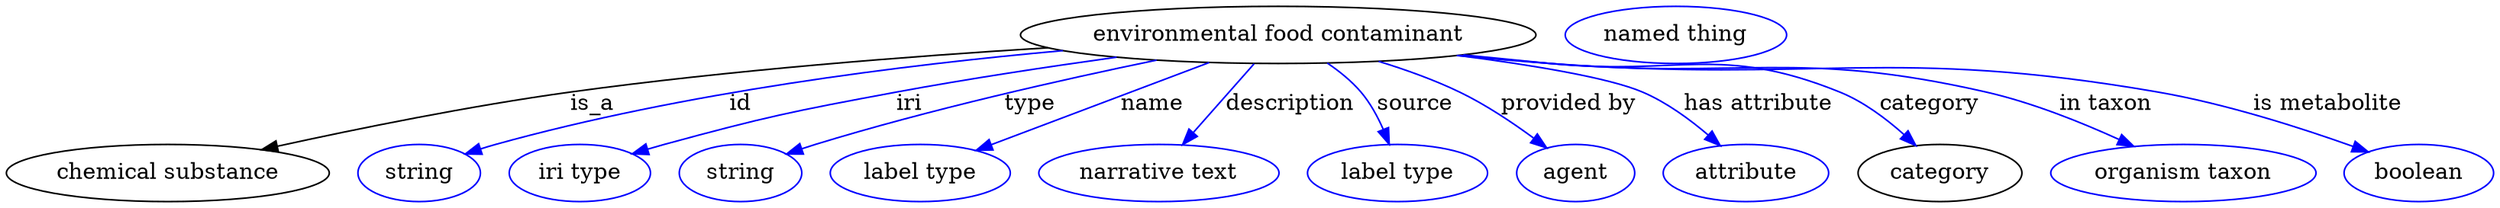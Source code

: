 digraph {
	graph [bb="0,0,1562.2,123"];
	node [label="\N"];
	"environmental food contaminant"	[height=0.5,
		label="environmental food contaminant",
		pos="799.39,105",
		width=4.4954];
	"chemical substance"	[height=0.5,
		pos="101.39,18",
		width=2.8164];
	"environmental food contaminant" -> "chemical substance"	[label=is_a,
		lp="368.39,61.5",
		pos="e,160.36,32.681 654.64,96.895 567.39,91.55 454.19,82.739 354.39,69 291.6,60.356 220.89,45.983 170.22,34.86"];
	id	[color=blue,
		height=0.5,
		label=string,
		pos="259.39,18",
		width=1.0652];
	"environmental food contaminant" -> id	[color=blue,
		label=id,
		lp="461.39,61.5",
		pos="e,288.37,29.996 664.31,95.08 564.34,86.141 425.59,68.796 307.39,36 304.28,35.137 301.08,34.175 297.88,33.159",
		style=solid];
	iri	[color=blue,
		height=0.5,
		label="iri type",
		pos="360.39,18",
		width=1.2277];
	"environmental food contaminant" -> iri	[color=blue,
		label=iri,
		lp="567.39,61.5",
		pos="e,393.68,29.946 697.5,90.952 654.72,85.004 604.51,77.411 559.39,69 494.42,56.888 478.19,53.271 414.39,36 410.81,35.031 407.12,33.979 \
403.41,32.889",
		style=solid];
	type	[color=blue,
		height=0.5,
		label=string,
		pos="461.39,18",
		width=1.0652];
	"environmental food contaminant" -> type	[color=blue,
		label=type,
		lp="643.39,61.5",
		pos="e,490.32,29.97 722.96,89.121 663.82,76.894 580.18,58.037 508.39,36 505.63,35.153 502.79,34.238 499.95,33.289",
		style=solid];
	name	[color=blue,
		height=0.5,
		label="label type",
		pos="574.39,18",
		width=1.5707];
	"environmental food contaminant" -> name	[color=blue,
		label=name,
		lp="720.39,61.5",
		pos="e,609.52,32.27 756.01,87.611 716.61,72.726 658.73,50.863 618.96,35.839",
		style=solid];
	description	[color=blue,
		height=0.5,
		label="narrative text",
		pos="724.39,18",
		width=2.0943];
	"environmental food contaminant" -> description	[color=blue,
		label=description,
		lp="806.89,61.5",
		pos="e,739.29,35.885 784.21,86.799 773.26,74.39 758.32,57.458 746.11,43.618",
		style=solid];
	source	[color=blue,
		height=0.5,
		label="label type",
		pos="874.39,18",
		width=1.5707];
	"environmental food contaminant" -> source	[color=blue,
		label=source,
		lp="885.39,61.5",
		pos="e,869.18,36.066 830.25,87.262 837.83,82.125 845.47,75.963 851.39,69 857.2,62.169 861.84,53.628 865.39,45.547",
		style=solid];
	"provided by"	[color=blue,
		height=0.5,
		label=agent,
		pos="986.39,18",
		width=1.0291];
	"environmental food contaminant" -> "provided by"	[color=blue,
		label="provided by",
		lp="981.89,61.5",
		pos="e,968.14,33.821 862.52,88.334 879.44,83.143 897.45,76.687 913.39,69 929.74,61.12 946.54,49.867 959.9,40.03",
		style=solid];
	"has attribute"	[color=blue,
		height=0.5,
		label=attribute,
		pos="1093.4,18",
		width=1.4443];
	"environmental food contaminant" -> "has attribute"	[color=blue,
		label="has attribute",
		lp="1101.4,61.5",
		pos="e,1077.3,35.19 912.23,92.071 958.96,86.035 1007.2,78.064 1028.4,69 1043.5,62.548 1058.2,51.756 1069.8,41.846",
		style=solid];
	category	[height=0.5,
		pos="1214.4,18",
		width=1.4263];
	"environmental food contaminant" -> category	[color=blue,
		label=category,
		lp="1208.9,61.5",
		pos="e,1199.3,35.491 915.07,92.407 933.25,90.592 951.83,88.742 969.39,87 1050.7,78.934 1076.8,99.947 1152.4,69 1167,63.017 1180.9,52.413 \
1191.9,42.506",
		style=solid];
	"in taxon"	[color=blue,
		height=0.5,
		label="organism taxon",
		pos="1367.4,18",
		width=2.3109];
	"environmental food contaminant" -> "in taxon"	[color=blue,
		label="in taxon",
		lp="1319.4,61.5",
		pos="e,1336.4,34.829 912.73,92.12 931.64,90.294 951.06,88.516 969.39,87 1091.5,76.905 1125,96.414 1244.4,69 1273,62.425 1303.6,50.005 \
1327.1,39.189",
		style=solid];
	"is metabolite"	[color=blue,
		height=0.5,
		label=boolean,
		pos="1515.4,18",
		width=1.2999];
	"environmental food contaminant" -> "is metabolite"	[color=blue,
		label="is metabolite",
		lp="1459.4,61.5",
		pos="e,1483.8,31.283 911.34,91.959 930.68,90.121 950.61,88.38 969.39,87 1139.3,74.517 1184.5,98.217 1352.4,69 1394.8,61.618 1441.6,46.484 \
1474.2,34.789",
		style=solid];
	"named thing_category"	[color=blue,
		height=0.5,
		label="named thing",
		pos="1048.4,105",
		width=1.9318];
}
